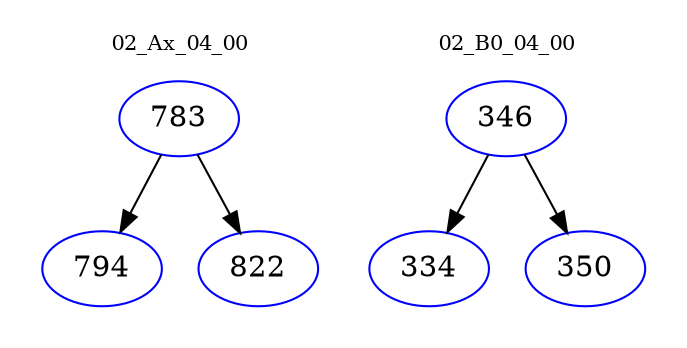 digraph{
subgraph cluster_0 {
color = white
label = "02_Ax_04_00";
fontsize=10;
T0_783 [label="783", color="blue"]
T0_783 -> T0_794 [color="black"]
T0_794 [label="794", color="blue"]
T0_783 -> T0_822 [color="black"]
T0_822 [label="822", color="blue"]
}
subgraph cluster_1 {
color = white
label = "02_B0_04_00";
fontsize=10;
T1_346 [label="346", color="blue"]
T1_346 -> T1_334 [color="black"]
T1_334 [label="334", color="blue"]
T1_346 -> T1_350 [color="black"]
T1_350 [label="350", color="blue"]
}
}
